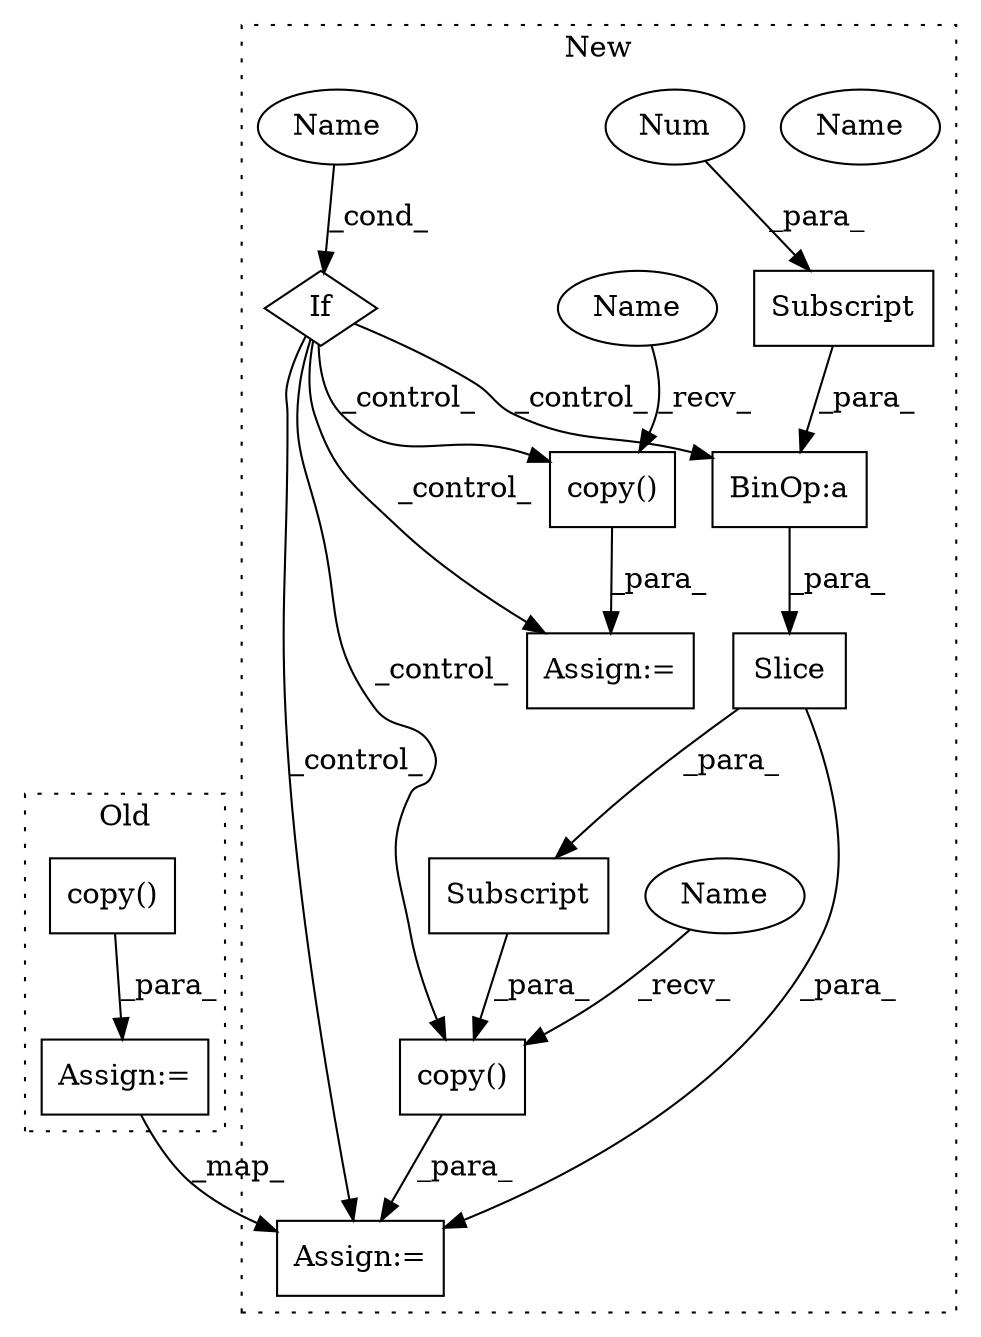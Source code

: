 digraph G {
subgraph cluster0 {
1 [label="copy()" a="75" s="8195,8247" l="16,1" shape="box"];
12 [label="Assign:=" a="68" s="8192" l="3" shape="box"];
label = "Old";
style="dotted";
}
subgraph cluster1 {
2 [label="Slice" a="80" s="13327" l="121" shape="box"];
3 [label="BinOp:a" a="82" s="13348" l="82" shape="box"];
4 [label="If" a="96" s="13232" l="3" shape="diamond"];
5 [label="Subscript" a="63" s="13303,0" l="146,0" shape="box"];
6 [label="copy()" a="75" s="13287,13516" l="16,157" shape="box"];
7 [label="Subscript" a="63" s="13328,0" l="20,0" shape="box"];
8 [label="copy()" a="75" s="14151,14203" l="16,20" shape="box"];
9 [label="Name" a="87" s="13235" l="12" shape="ellipse"];
10 [label="Num" a="76" s="13346" l="1" shape="ellipse"];
11 [label="Assign:=" a="68" s="14148" l="3" shape="box"];
13 [label="Assign:=" a="68" s="13284" l="3" shape="box"];
14 [label="Name" a="87" s="13235" l="12" shape="ellipse"];
15 [label="Name" a="87" s="13287" l="10" shape="ellipse"];
16 [label="Name" a="87" s="14151" l="10" shape="ellipse"];
label = "New";
style="dotted";
}
1 -> 12 [label="_para_"];
2 -> 5 [label="_para_"];
2 -> 13 [label="_para_"];
3 -> 2 [label="_para_"];
4 -> 13 [label="_control_"];
4 -> 8 [label="_control_"];
4 -> 6 [label="_control_"];
4 -> 3 [label="_control_"];
4 -> 11 [label="_control_"];
5 -> 6 [label="_para_"];
6 -> 13 [label="_para_"];
7 -> 3 [label="_para_"];
8 -> 11 [label="_para_"];
10 -> 7 [label="_para_"];
12 -> 13 [label="_map_"];
14 -> 4 [label="_cond_"];
15 -> 6 [label="_recv_"];
16 -> 8 [label="_recv_"];
}